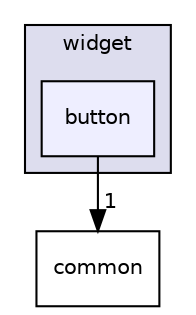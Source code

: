 digraph "widget/button" {
  compound=true
  node [ fontsize="10", fontname="Helvetica"];
  edge [ labelfontsize="10", labelfontname="Helvetica"];
  subgraph clusterdir_0c245a8c11489be7bfdc89f08db7c162 {
    graph [ bgcolor="#ddddee", pencolor="black", label="widget" fontname="Helvetica", fontsize="10", URL="dir_0c245a8c11489be7bfdc89f08db7c162.html"]
  dir_6942cd65e32a70a7419545cf8053b433 [shape=box, label="button", style="filled", fillcolor="#eeeeff", pencolor="black", URL="dir_6942cd65e32a70a7419545cf8053b433.html"];
  }
  dir_bdd9a5d540de89e9fe90efdfc6973a4f [shape=box label="common" URL="dir_bdd9a5d540de89e9fe90efdfc6973a4f.html"];
  dir_6942cd65e32a70a7419545cf8053b433->dir_bdd9a5d540de89e9fe90efdfc6973a4f [headlabel="1", labeldistance=1.5 headhref="dir_000012_000000.html"];
}
